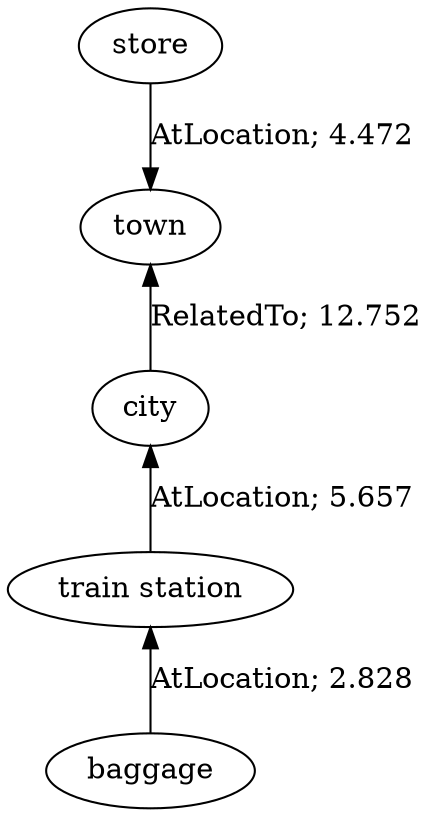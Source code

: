 // The path the concepts from "store" to "baggage".Path Length: 4; Weight Sum: 25.708925241095322; Average Weight: 6.4272313102738305
digraph "1_c---store-baggage---PLen4_WSum25.709_WAvg6.427" {
	0 [label=store]
	1 [label=town]
	2 [label=city]
	3 [label="train station"]
	4 [label=baggage]
	0 -> 1 [label="AtLocation; 4.472" dir=forward weight=4.472]
	1 -> 2 [label="RelatedTo; 12.752" dir=back weight=12.752]
	2 -> 3 [label="AtLocation; 5.657" dir=back weight=5.657]
	3 -> 4 [label="AtLocation; 2.828" dir=back weight=2.828]
}
